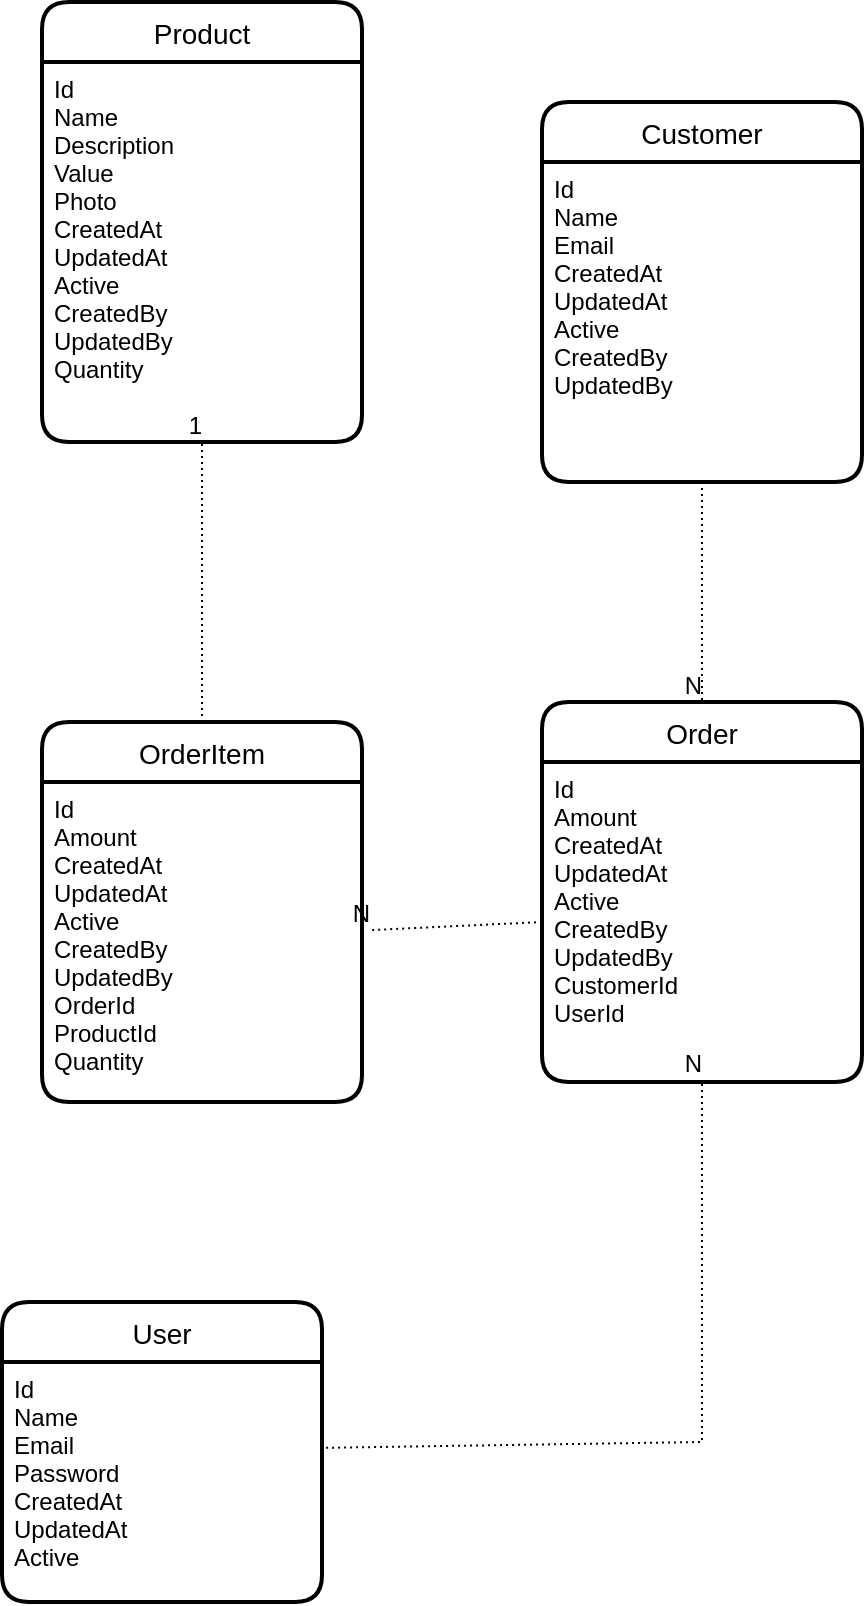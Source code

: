 <mxfile version="19.0.3" type="device" pages="2"><diagram id="xr00eDl9cwlgXoE3mrQ7" name="Database"><mxGraphModel dx="868" dy="553" grid="1" gridSize="10" guides="1" tooltips="1" connect="1" arrows="1" fold="1" page="1" pageScale="1" pageWidth="827" pageHeight="1169" math="0" shadow="0"><root><mxCell id="0"/><mxCell id="1" parent="0"/><mxCell id="-kfxuVXtwm_16z_6nMWR-1" value="User" style="swimlane;childLayout=stackLayout;horizontal=1;startSize=30;horizontalStack=0;rounded=1;fontSize=14;fontStyle=0;strokeWidth=2;resizeParent=0;resizeLast=1;shadow=0;dashed=0;align=center;" parent="1" vertex="1"><mxGeometry x="260" y="730" width="160" height="150" as="geometry"/></mxCell><mxCell id="-kfxuVXtwm_16z_6nMWR-2" value="Id&#10;Name&#10;Email&#10;Password&#10;CreatedAt&#10;UpdatedAt&#10;Active" style="align=left;strokeColor=none;fillColor=none;spacingLeft=4;fontSize=12;verticalAlign=top;resizable=0;rotatable=0;part=1;" parent="-kfxuVXtwm_16z_6nMWR-1" vertex="1"><mxGeometry y="30" width="160" height="120" as="geometry"/></mxCell><mxCell id="-kfxuVXtwm_16z_6nMWR-4" value="Product" style="swimlane;childLayout=stackLayout;horizontal=1;startSize=30;horizontalStack=0;rounded=1;fontSize=14;fontStyle=0;strokeWidth=2;resizeParent=0;resizeLast=1;shadow=0;dashed=0;align=center;" parent="1" vertex="1"><mxGeometry x="280" y="80" width="160" height="220" as="geometry"/></mxCell><mxCell id="-kfxuVXtwm_16z_6nMWR-5" value="Id&#10;Name&#10;Description&#10;Value&#10;Photo&#10;CreatedAt&#10;UpdatedAt&#10;Active&#10;CreatedBy&#10;UpdatedBy&#10;Quantity" style="align=left;strokeColor=none;fillColor=none;spacingLeft=4;fontSize=12;verticalAlign=top;resizable=0;rotatable=0;part=1;" parent="-kfxuVXtwm_16z_6nMWR-4" vertex="1"><mxGeometry y="30" width="160" height="190" as="geometry"/></mxCell><mxCell id="-kfxuVXtwm_16z_6nMWR-6" value="Customer" style="swimlane;childLayout=stackLayout;horizontal=1;startSize=30;horizontalStack=0;rounded=1;fontSize=14;fontStyle=0;strokeWidth=2;resizeParent=0;resizeLast=1;shadow=0;dashed=0;align=center;" parent="1" vertex="1"><mxGeometry x="530" y="130" width="160" height="190" as="geometry"/></mxCell><mxCell id="-kfxuVXtwm_16z_6nMWR-7" value="Id&#10;Name&#10;Email&#10;CreatedAt&#10;UpdatedAt&#10;Active&#10;CreatedBy&#10;UpdatedBy" style="align=left;strokeColor=none;fillColor=none;spacingLeft=4;fontSize=12;verticalAlign=top;resizable=0;rotatable=0;part=1;" parent="-kfxuVXtwm_16z_6nMWR-6" vertex="1"><mxGeometry y="30" width="160" height="160" as="geometry"/></mxCell><mxCell id="-kfxuVXtwm_16z_6nMWR-8" value="Order" style="swimlane;childLayout=stackLayout;horizontal=1;startSize=30;horizontalStack=0;rounded=1;fontSize=14;fontStyle=0;strokeWidth=2;resizeParent=0;resizeLast=1;shadow=0;dashed=0;align=center;" parent="1" vertex="1"><mxGeometry x="530" y="430" width="160" height="190" as="geometry"/></mxCell><mxCell id="-kfxuVXtwm_16z_6nMWR-9" value="Id&#10;Amount&#10;CreatedAt&#10;UpdatedAt&#10;Active&#10;CreatedBy&#10;UpdatedBy&#10;CustomerId&#10;UserId" style="align=left;strokeColor=none;fillColor=none;spacingLeft=4;fontSize=12;verticalAlign=top;resizable=0;rotatable=0;part=1;" parent="-kfxuVXtwm_16z_6nMWR-8" vertex="1"><mxGeometry y="30" width="160" height="160" as="geometry"/></mxCell><mxCell id="-kfxuVXtwm_16z_6nMWR-10" value="OrderItem" style="swimlane;childLayout=stackLayout;horizontal=1;startSize=30;horizontalStack=0;rounded=1;fontSize=14;fontStyle=0;strokeWidth=2;resizeParent=0;resizeLast=1;shadow=0;dashed=0;align=center;" parent="1" vertex="1"><mxGeometry x="280" y="440" width="160" height="190" as="geometry"/></mxCell><mxCell id="-kfxuVXtwm_16z_6nMWR-11" value="Id&#10;Amount&#10;CreatedAt&#10;UpdatedAt&#10;Active&#10;CreatedBy&#10;UpdatedBy&#10;OrderId&#10;ProductId&#10;Quantity" style="align=left;strokeColor=none;fillColor=none;spacingLeft=4;fontSize=12;verticalAlign=top;resizable=0;rotatable=0;part=1;" parent="-kfxuVXtwm_16z_6nMWR-10" vertex="1"><mxGeometry y="30" width="160" height="160" as="geometry"/></mxCell><mxCell id="-kfxuVXtwm_16z_6nMWR-17" value="" style="endArrow=none;html=1;rounded=0;dashed=1;dashPattern=1 2;exitX=0.5;exitY=1;exitDx=0;exitDy=0;entryX=0.5;entryY=0;entryDx=0;entryDy=0;" parent="1" source="-kfxuVXtwm_16z_6nMWR-7" target="-kfxuVXtwm_16z_6nMWR-8" edge="1"><mxGeometry relative="1" as="geometry"><mxPoint x="330" y="290" as="sourcePoint"/><mxPoint x="490" y="290" as="targetPoint"/></mxGeometry></mxCell><mxCell id="-kfxuVXtwm_16z_6nMWR-18" value="N" style="resizable=0;html=1;align=right;verticalAlign=bottom;" parent="-kfxuVXtwm_16z_6nMWR-17" connectable="0" vertex="1"><mxGeometry x="1" relative="1" as="geometry"/></mxCell><mxCell id="-kfxuVXtwm_16z_6nMWR-21" value="" style="endArrow=none;html=1;rounded=0;dashed=1;dashPattern=1 2;exitX=0;exitY=0.5;exitDx=0;exitDy=0;entryX=1.025;entryY=0.463;entryDx=0;entryDy=0;entryPerimeter=0;" parent="1" source="-kfxuVXtwm_16z_6nMWR-9" target="-kfxuVXtwm_16z_6nMWR-11" edge="1"><mxGeometry relative="1" as="geometry"><mxPoint x="330" y="490" as="sourcePoint"/><mxPoint x="490" y="490" as="targetPoint"/></mxGeometry></mxCell><mxCell id="-kfxuVXtwm_16z_6nMWR-22" value="N" style="resizable=0;html=1;align=right;verticalAlign=bottom;" parent="-kfxuVXtwm_16z_6nMWR-21" connectable="0" vertex="1"><mxGeometry x="1" relative="1" as="geometry"/></mxCell><mxCell id="-kfxuVXtwm_16z_6nMWR-23" value="" style="endArrow=none;html=1;rounded=0;dashed=1;dashPattern=1 2;exitX=0.5;exitY=0;exitDx=0;exitDy=0;" parent="1" source="-kfxuVXtwm_16z_6nMWR-10" target="-kfxuVXtwm_16z_6nMWR-5" edge="1"><mxGeometry relative="1" as="geometry"><mxPoint x="330" y="290" as="sourcePoint"/><mxPoint x="490" y="290" as="targetPoint"/></mxGeometry></mxCell><mxCell id="-kfxuVXtwm_16z_6nMWR-24" value="1" style="resizable=0;html=1;align=right;verticalAlign=bottom;" parent="-kfxuVXtwm_16z_6nMWR-23" connectable="0" vertex="1"><mxGeometry x="1" relative="1" as="geometry"/></mxCell><mxCell id="-kfxuVXtwm_16z_6nMWR-25" value="" style="endArrow=none;html=1;rounded=0;dashed=1;dashPattern=1 2;exitX=0.994;exitY=0.358;exitDx=0;exitDy=0;exitPerimeter=0;entryX=0.5;entryY=1;entryDx=0;entryDy=0;" parent="1" source="-kfxuVXtwm_16z_6nMWR-2" target="-kfxuVXtwm_16z_6nMWR-9" edge="1"><mxGeometry relative="1" as="geometry"><mxPoint x="370" y="690" as="sourcePoint"/><mxPoint x="530" y="690" as="targetPoint"/><Array as="points"><mxPoint x="610" y="800"/></Array></mxGeometry></mxCell><mxCell id="-kfxuVXtwm_16z_6nMWR-26" value="N" style="resizable=0;html=1;align=right;verticalAlign=bottom;" parent="-kfxuVXtwm_16z_6nMWR-25" connectable="0" vertex="1"><mxGeometry x="1" relative="1" as="geometry"/></mxCell></root></mxGraphModel></diagram><diagram id="CFMYNN2yeujtZT_7jE-K" name="Backend"><mxGraphModel dx="1422" dy="865" grid="1" gridSize="10" guides="1" tooltips="1" connect="1" arrows="1" fold="1" page="1" pageScale="1" pageWidth="827" pageHeight="1169" math="0" shadow="0"><root><mxCell id="0"/><mxCell id="1" parent="0"/><mxCell id="enCCmTD2sFx4Zn5WKpai-14" style="edgeStyle=orthogonalEdgeStyle;rounded=0;orthogonalLoop=1;jettySize=auto;html=1;" edge="1" parent="1" source="enCCmTD2sFx4Zn5WKpai-1" target="enCCmTD2sFx4Zn5WKpai-5"><mxGeometry relative="1" as="geometry"/></mxCell><mxCell id="enCCmTD2sFx4Zn5WKpai-1" value="DevAmbev.Infra" style="shape=folder;fontStyle=1;tabWidth=110;tabHeight=30;tabPosition=left;html=1;boundedLbl=1;labelInHeader=1;container=1;collapsible=0;" vertex="1" parent="1"><mxGeometry x="50" y="700" width="250" height="170" as="geometry"/></mxCell><mxCell id="enCCmTD2sFx4Zn5WKpai-2" value="Data, Repository, MQ" style="html=1;strokeColor=none;resizeWidth=1;resizeHeight=1;fillColor=none;part=1;connectable=0;allowArrows=0;deletable=0;" vertex="1" parent="enCCmTD2sFx4Zn5WKpai-1"><mxGeometry width="250" height="119" relative="1" as="geometry"><mxPoint y="30" as="offset"/></mxGeometry></mxCell><mxCell id="enCCmTD2sFx4Zn5WKpai-5" value="DevAmbev.&lt;br&gt;Domain" style="shape=folder;fontStyle=1;tabWidth=110;tabHeight=30;tabPosition=left;html=1;boundedLbl=1;labelInHeader=1;container=1;collapsible=0;" vertex="1" parent="1"><mxGeometry x="80" y="380" width="220" height="120" as="geometry"/></mxCell><mxCell id="enCCmTD2sFx4Zn5WKpai-6" value="Entities, Contracts" style="html=1;strokeColor=none;resizeWidth=1;resizeHeight=1;fillColor=none;part=1;connectable=0;allowArrows=0;deletable=0;" vertex="1" parent="enCCmTD2sFx4Zn5WKpai-5"><mxGeometry width="220.0" height="84" relative="1" as="geometry"><mxPoint y="30" as="offset"/></mxGeometry></mxCell><mxCell id="enCCmTD2sFx4Zn5WKpai-15" style="edgeStyle=orthogonalEdgeStyle;rounded=0;orthogonalLoop=1;jettySize=auto;html=1;" edge="1" parent="1" source="enCCmTD2sFx4Zn5WKpai-9" target="enCCmTD2sFx4Zn5WKpai-1"><mxGeometry relative="1" as="geometry"/></mxCell><mxCell id="enCCmTD2sFx4Zn5WKpai-16" style="edgeStyle=orthogonalEdgeStyle;rounded=0;orthogonalLoop=1;jettySize=auto;html=1;entryX=0.75;entryY=1;entryDx=0;entryDy=0;entryPerimeter=0;exitX=0;exitY=0;exitDx=0;exitDy=55;exitPerimeter=0;" edge="1" parent="1" source="enCCmTD2sFx4Zn5WKpai-9" target="enCCmTD2sFx4Zn5WKpai-5"><mxGeometry relative="1" as="geometry"><Array as="points"><mxPoint x="420" y="625"/><mxPoint x="420" y="530"/><mxPoint x="245" y="530"/></Array></mxGeometry></mxCell><mxCell id="enCCmTD2sFx4Zn5WKpai-9" value="DevAmbev.Core" style="shape=folder;fontStyle=1;tabWidth=110;tabHeight=30;tabPosition=left;html=1;boundedLbl=1;labelInHeader=1;container=1;collapsible=0;" vertex="1" parent="1"><mxGeometry x="470" y="685" width="330" height="200" as="geometry"/></mxCell><mxCell id="enCCmTD2sFx4Zn5WKpai-10" value="Commands, Queries, Contracts, Mapper" style="html=1;strokeColor=none;resizeWidth=1;resizeHeight=1;fillColor=none;part=1;connectable=0;allowArrows=0;deletable=0;" vertex="1" parent="enCCmTD2sFx4Zn5WKpai-9"><mxGeometry width="330" height="140" relative="1" as="geometry"><mxPoint y="30" as="offset"/></mxGeometry></mxCell><mxCell id="enCCmTD2sFx4Zn5WKpai-17" style="edgeStyle=orthogonalEdgeStyle;rounded=0;orthogonalLoop=1;jettySize=auto;html=1;entryX=0;entryY=0;entryDx=110;entryDy=0;entryPerimeter=0;" edge="1" parent="1" source="enCCmTD2sFx4Zn5WKpai-11" target="enCCmTD2sFx4Zn5WKpai-9"><mxGeometry relative="1" as="geometry"/></mxCell><mxCell id="enCCmTD2sFx4Zn5WKpai-11" value="DevAmbev.Api" style="shape=folder;fontStyle=1;tabWidth=110;tabHeight=30;tabPosition=left;html=1;boundedLbl=1;labelInHeader=1;container=1;collapsible=0;" vertex="1" parent="1"><mxGeometry x="520" y="300" width="250" height="130" as="geometry"/></mxCell><mxCell id="enCCmTD2sFx4Zn5WKpai-12" value="Controllers" style="html=1;strokeColor=none;resizeWidth=1;resizeHeight=1;fillColor=none;part=1;connectable=0;allowArrows=0;deletable=0;" vertex="1" parent="enCCmTD2sFx4Zn5WKpai-11"><mxGeometry width="250" height="91" relative="1" as="geometry"><mxPoint y="30" as="offset"/></mxGeometry></mxCell></root></mxGraphModel></diagram></mxfile>